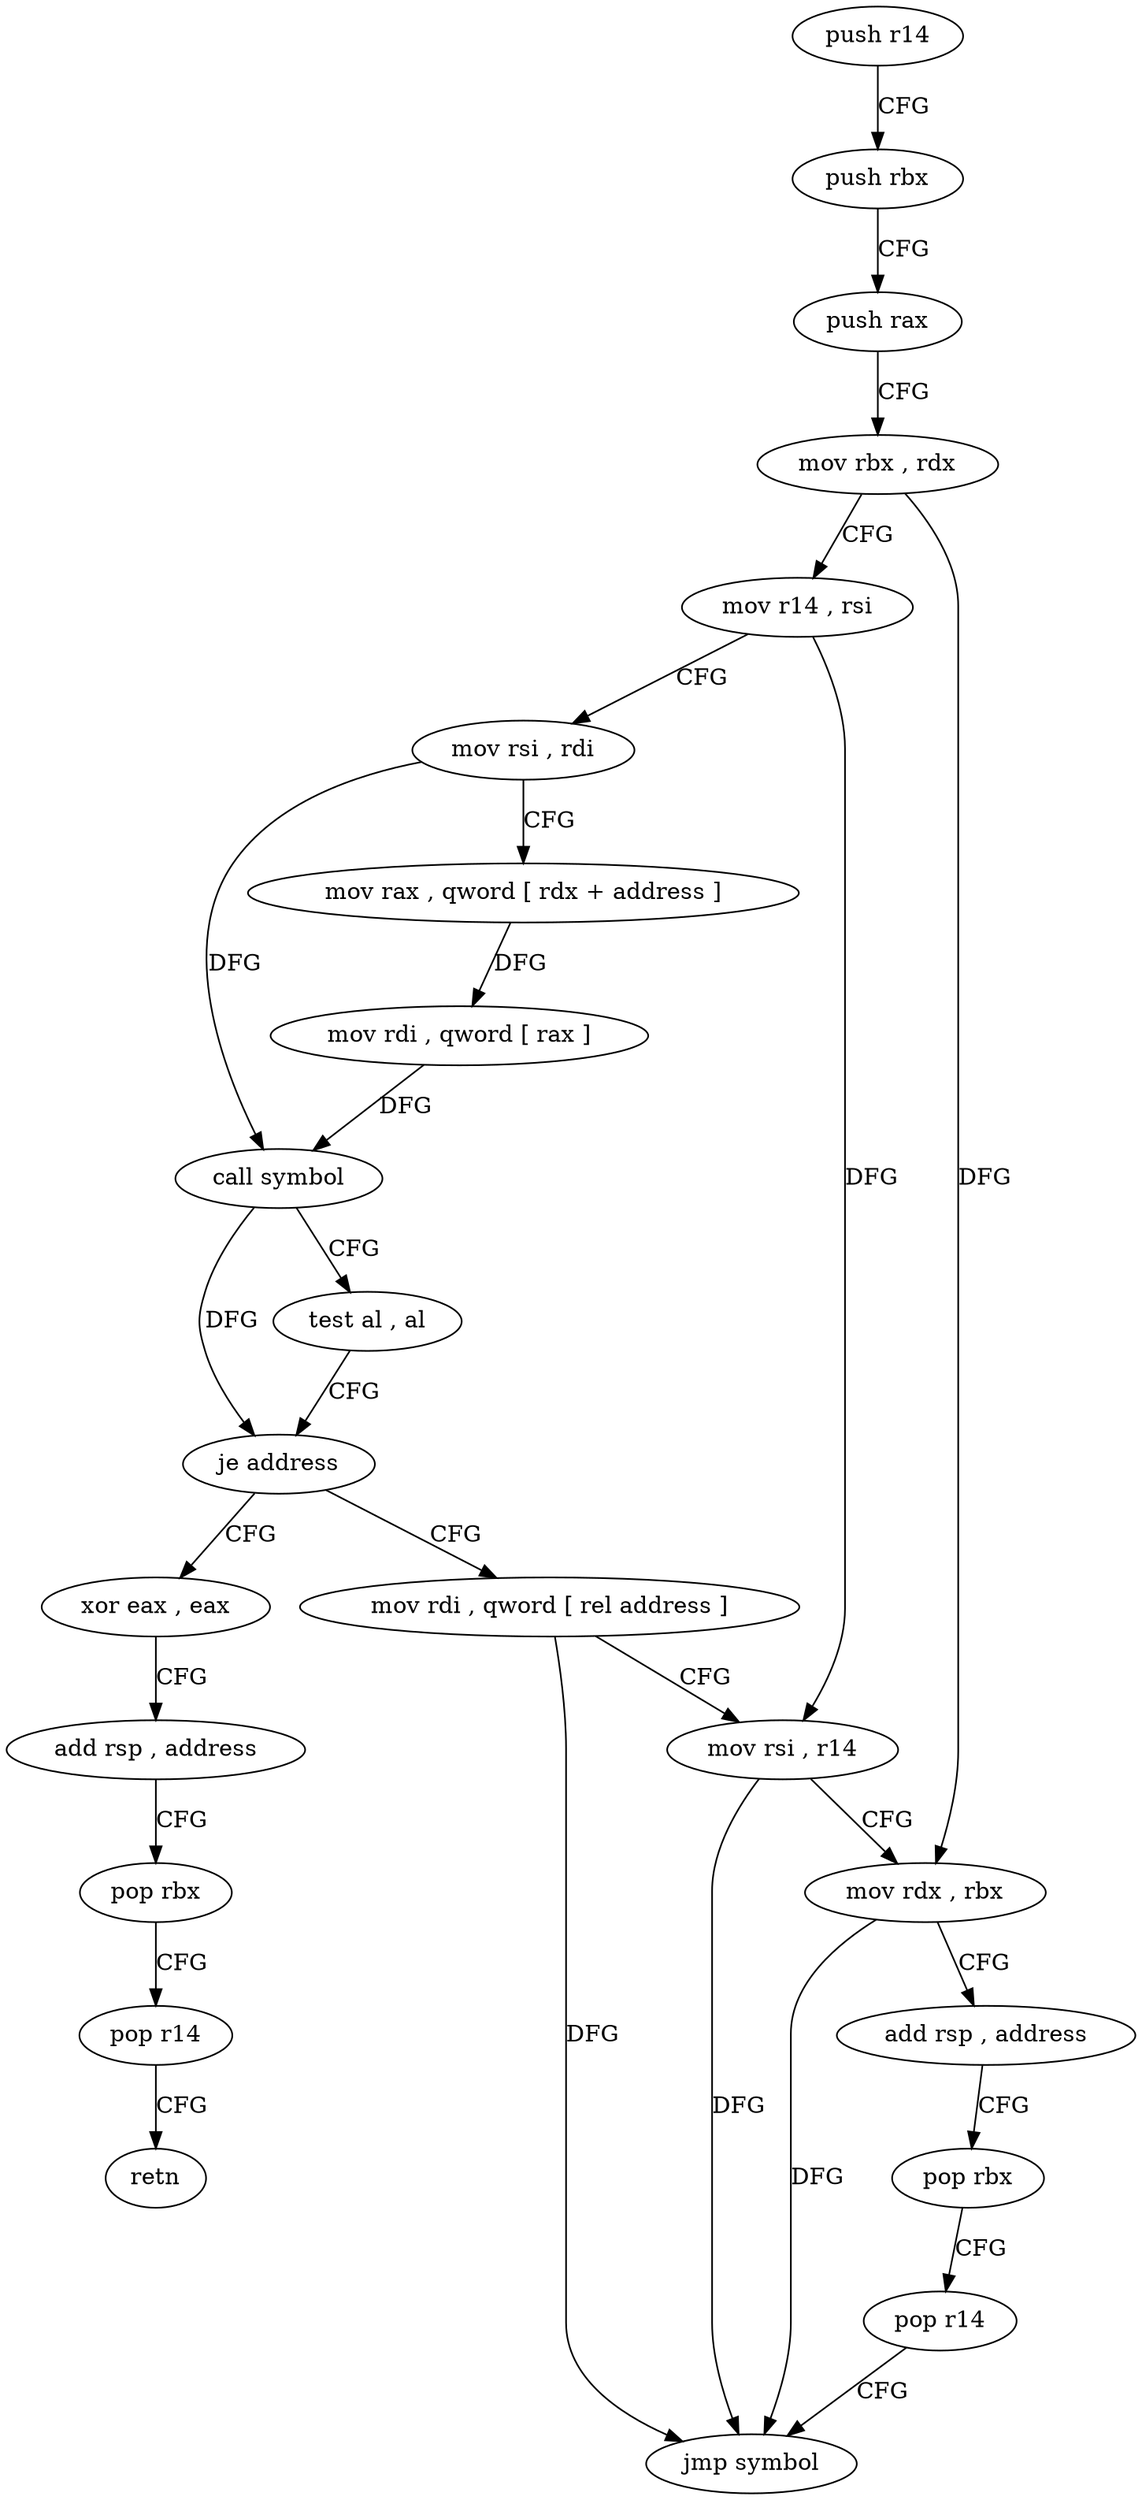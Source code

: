 digraph "func" {
"4214064" [label = "push r14" ]
"4214066" [label = "push rbx" ]
"4214067" [label = "push rax" ]
"4214068" [label = "mov rbx , rdx" ]
"4214071" [label = "mov r14 , rsi" ]
"4214074" [label = "mov rsi , rdi" ]
"4214077" [label = "mov rax , qword [ rdx + address ]" ]
"4214084" [label = "mov rdi , qword [ rax ]" ]
"4214087" [label = "call symbol" ]
"4214092" [label = "test al , al" ]
"4214094" [label = "je address" ]
"4214121" [label = "xor eax , eax" ]
"4214096" [label = "mov rdi , qword [ rel address ]" ]
"4214123" [label = "add rsp , address" ]
"4214127" [label = "pop rbx" ]
"4214128" [label = "pop r14" ]
"4214130" [label = "retn" ]
"4214103" [label = "mov rsi , r14" ]
"4214106" [label = "mov rdx , rbx" ]
"4214109" [label = "add rsp , address" ]
"4214113" [label = "pop rbx" ]
"4214114" [label = "pop r14" ]
"4214116" [label = "jmp symbol" ]
"4214064" -> "4214066" [ label = "CFG" ]
"4214066" -> "4214067" [ label = "CFG" ]
"4214067" -> "4214068" [ label = "CFG" ]
"4214068" -> "4214071" [ label = "CFG" ]
"4214068" -> "4214106" [ label = "DFG" ]
"4214071" -> "4214074" [ label = "CFG" ]
"4214071" -> "4214103" [ label = "DFG" ]
"4214074" -> "4214077" [ label = "CFG" ]
"4214074" -> "4214087" [ label = "DFG" ]
"4214077" -> "4214084" [ label = "DFG" ]
"4214084" -> "4214087" [ label = "DFG" ]
"4214087" -> "4214092" [ label = "CFG" ]
"4214087" -> "4214094" [ label = "DFG" ]
"4214092" -> "4214094" [ label = "CFG" ]
"4214094" -> "4214121" [ label = "CFG" ]
"4214094" -> "4214096" [ label = "CFG" ]
"4214121" -> "4214123" [ label = "CFG" ]
"4214096" -> "4214103" [ label = "CFG" ]
"4214096" -> "4214116" [ label = "DFG" ]
"4214123" -> "4214127" [ label = "CFG" ]
"4214127" -> "4214128" [ label = "CFG" ]
"4214128" -> "4214130" [ label = "CFG" ]
"4214103" -> "4214106" [ label = "CFG" ]
"4214103" -> "4214116" [ label = "DFG" ]
"4214106" -> "4214109" [ label = "CFG" ]
"4214106" -> "4214116" [ label = "DFG" ]
"4214109" -> "4214113" [ label = "CFG" ]
"4214113" -> "4214114" [ label = "CFG" ]
"4214114" -> "4214116" [ label = "CFG" ]
}
